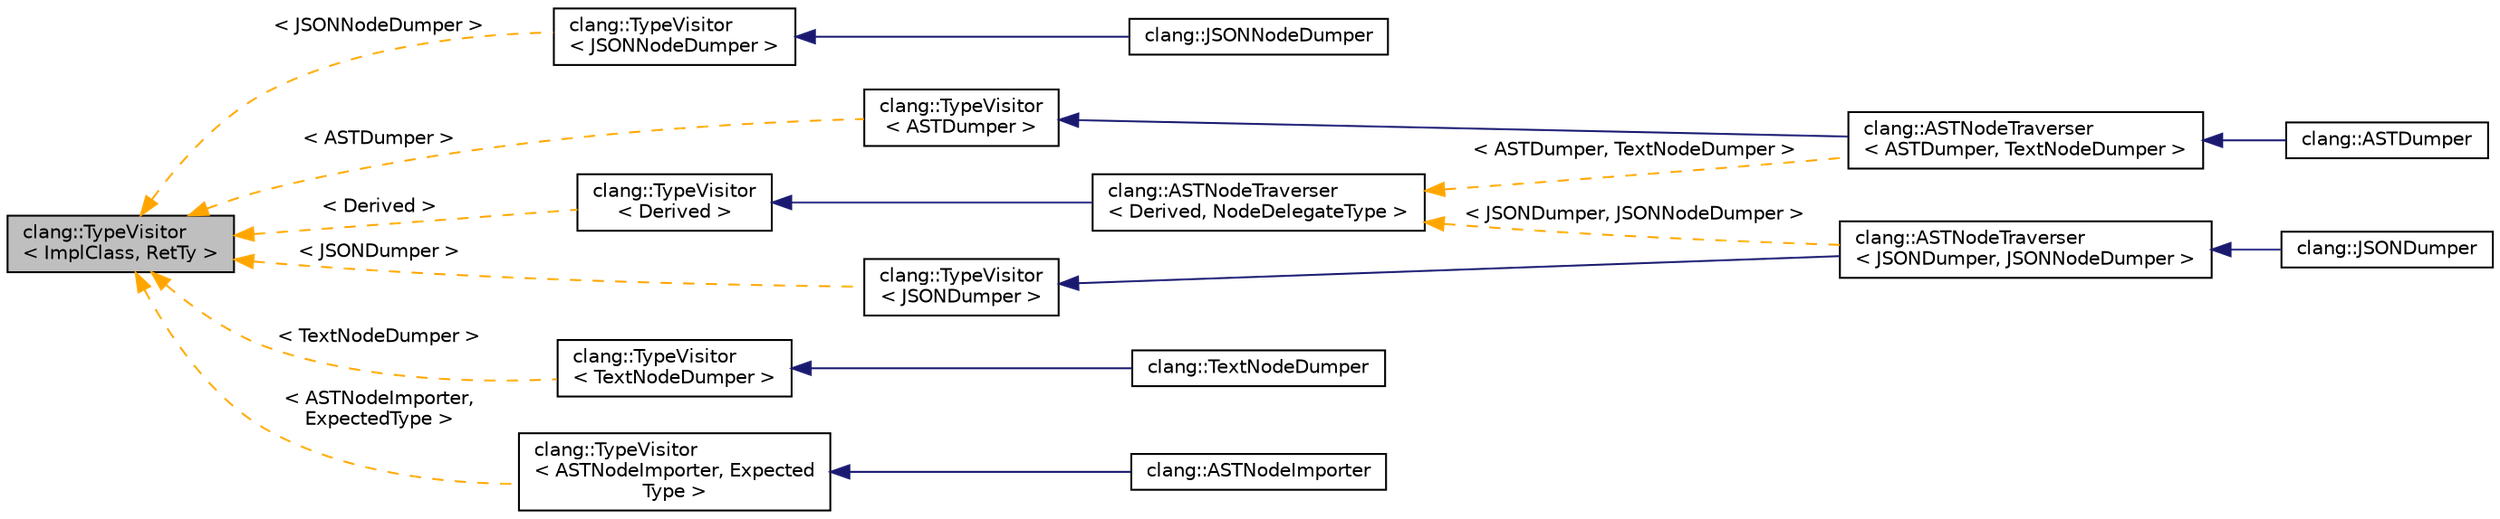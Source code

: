 digraph "clang::TypeVisitor&lt; ImplClass, RetTy &gt;"
{
 // LATEX_PDF_SIZE
  bgcolor="transparent";
  edge [fontname="Helvetica",fontsize="10",labelfontname="Helvetica",labelfontsize="10"];
  node [fontname="Helvetica",fontsize="10",shape=record];
  rankdir="LR";
  Node1 [label="clang::TypeVisitor\l\< ImplClass, RetTy \>",height=0.2,width=0.4,color="black", fillcolor="grey75", style="filled", fontcolor="black",tooltip="An operation on a type."];
  Node1 -> Node2 [dir="back",color="orange",fontsize="10",style="dashed",label=" \< JSONNodeDumper \>" ,fontname="Helvetica"];
  Node2 [label="clang::TypeVisitor\l\< JSONNodeDumper \>",height=0.2,width=0.4,color="black",URL="$classclang_1_1TypeVisitor.html",tooltip=" "];
  Node2 -> Node3 [dir="back",color="midnightblue",fontsize="10",style="solid",fontname="Helvetica"];
  Node3 [label="clang::JSONNodeDumper",height=0.2,width=0.4,color="black",URL="$classclang_1_1JSONNodeDumper.html",tooltip=" "];
  Node1 -> Node4 [dir="back",color="orange",fontsize="10",style="dashed",label=" \< ASTDumper \>" ,fontname="Helvetica"];
  Node4 [label="clang::TypeVisitor\l\< ASTDumper \>",height=0.2,width=0.4,color="black",URL="$classclang_1_1TypeVisitor.html",tooltip=" "];
  Node4 -> Node5 [dir="back",color="midnightblue",fontsize="10",style="solid",fontname="Helvetica"];
  Node5 [label="clang::ASTNodeTraverser\l\< ASTDumper, TextNodeDumper \>",height=0.2,width=0.4,color="black",URL="$classclang_1_1ASTNodeTraverser.html",tooltip=" "];
  Node5 -> Node6 [dir="back",color="midnightblue",fontsize="10",style="solid",fontname="Helvetica"];
  Node6 [label="clang::ASTDumper",height=0.2,width=0.4,color="black",URL="$classclang_1_1ASTDumper.html",tooltip=" "];
  Node1 -> Node7 [dir="back",color="orange",fontsize="10",style="dashed",label=" \< Derived \>" ,fontname="Helvetica"];
  Node7 [label="clang::TypeVisitor\l\< Derived \>",height=0.2,width=0.4,color="black",URL="$classclang_1_1TypeVisitor.html",tooltip=" "];
  Node7 -> Node8 [dir="back",color="midnightblue",fontsize="10",style="solid",fontname="Helvetica"];
  Node8 [label="clang::ASTNodeTraverser\l\< Derived, NodeDelegateType \>",height=0.2,width=0.4,color="black",URL="$classclang_1_1ASTNodeTraverser.html",tooltip="ASTNodeTraverser traverses the Clang AST for dumping purposes."];
  Node8 -> Node9 [dir="back",color="orange",fontsize="10",style="dashed",label=" \< JSONDumper, JSONNodeDumper \>" ,fontname="Helvetica"];
  Node9 [label="clang::ASTNodeTraverser\l\< JSONDumper, JSONNodeDumper \>",height=0.2,width=0.4,color="black",URL="$classclang_1_1ASTNodeTraverser.html",tooltip=" "];
  Node9 -> Node10 [dir="back",color="midnightblue",fontsize="10",style="solid",fontname="Helvetica"];
  Node10 [label="clang::JSONDumper",height=0.2,width=0.4,color="black",URL="$classclang_1_1JSONDumper.html",tooltip=" "];
  Node8 -> Node5 [dir="back",color="orange",fontsize="10",style="dashed",label=" \< ASTDumper, TextNodeDumper \>" ,fontname="Helvetica"];
  Node1 -> Node11 [dir="back",color="orange",fontsize="10",style="dashed",label=" \< JSONDumper \>" ,fontname="Helvetica"];
  Node11 [label="clang::TypeVisitor\l\< JSONDumper \>",height=0.2,width=0.4,color="black",URL="$classclang_1_1TypeVisitor.html",tooltip=" "];
  Node11 -> Node9 [dir="back",color="midnightblue",fontsize="10",style="solid",fontname="Helvetica"];
  Node1 -> Node12 [dir="back",color="orange",fontsize="10",style="dashed",label=" \< TextNodeDumper \>" ,fontname="Helvetica"];
  Node12 [label="clang::TypeVisitor\l\< TextNodeDumper \>",height=0.2,width=0.4,color="black",URL="$classclang_1_1TypeVisitor.html",tooltip=" "];
  Node12 -> Node13 [dir="back",color="midnightblue",fontsize="10",style="solid",fontname="Helvetica"];
  Node13 [label="clang::TextNodeDumper",height=0.2,width=0.4,color="black",URL="$classclang_1_1TextNodeDumper.html",tooltip=" "];
  Node1 -> Node14 [dir="back",color="orange",fontsize="10",style="dashed",label=" \< ASTNodeImporter,\l ExpectedType \>" ,fontname="Helvetica"];
  Node14 [label="clang::TypeVisitor\l\< ASTNodeImporter, Expected\lType \>",height=0.2,width=0.4,color="black",URL="$classclang_1_1TypeVisitor.html",tooltip=" "];
  Node14 -> Node15 [dir="back",color="midnightblue",fontsize="10",style="solid",fontname="Helvetica"];
  Node15 [label="clang::ASTNodeImporter",height=0.2,width=0.4,color="black",URL="$classclang_1_1ASTNodeImporter.html",tooltip=" "];
}
